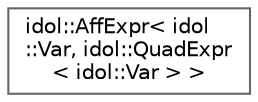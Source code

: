 digraph "Graphical Class Hierarchy"
{
 // LATEX_PDF_SIZE
  bgcolor="transparent";
  edge [fontname=Helvetica,fontsize=10,labelfontname=Helvetica,labelfontsize=10];
  node [fontname=Helvetica,fontsize=10,shape=box,height=0.2,width=0.4];
  rankdir="LR";
  Node0 [id="Node000000",label="idol::AffExpr\< idol\l::Var, idol::QuadExpr\l\< idol::Var \> \>",height=0.2,width=0.4,color="grey40", fillcolor="white", style="filled",URL="$classidol_1_1AffExpr.html",tooltip=" "];
}
